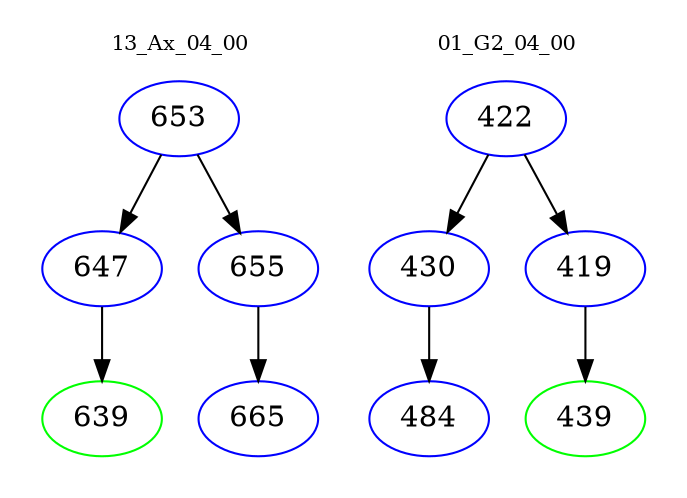 digraph{
subgraph cluster_0 {
color = white
label = "13_Ax_04_00";
fontsize=10;
T0_653 [label="653", color="blue"]
T0_653 -> T0_647 [color="black"]
T0_647 [label="647", color="blue"]
T0_647 -> T0_639 [color="black"]
T0_639 [label="639", color="green"]
T0_653 -> T0_655 [color="black"]
T0_655 [label="655", color="blue"]
T0_655 -> T0_665 [color="black"]
T0_665 [label="665", color="blue"]
}
subgraph cluster_1 {
color = white
label = "01_G2_04_00";
fontsize=10;
T1_422 [label="422", color="blue"]
T1_422 -> T1_430 [color="black"]
T1_430 [label="430", color="blue"]
T1_430 -> T1_484 [color="black"]
T1_484 [label="484", color="blue"]
T1_422 -> T1_419 [color="black"]
T1_419 [label="419", color="blue"]
T1_419 -> T1_439 [color="black"]
T1_439 [label="439", color="green"]
}
}
